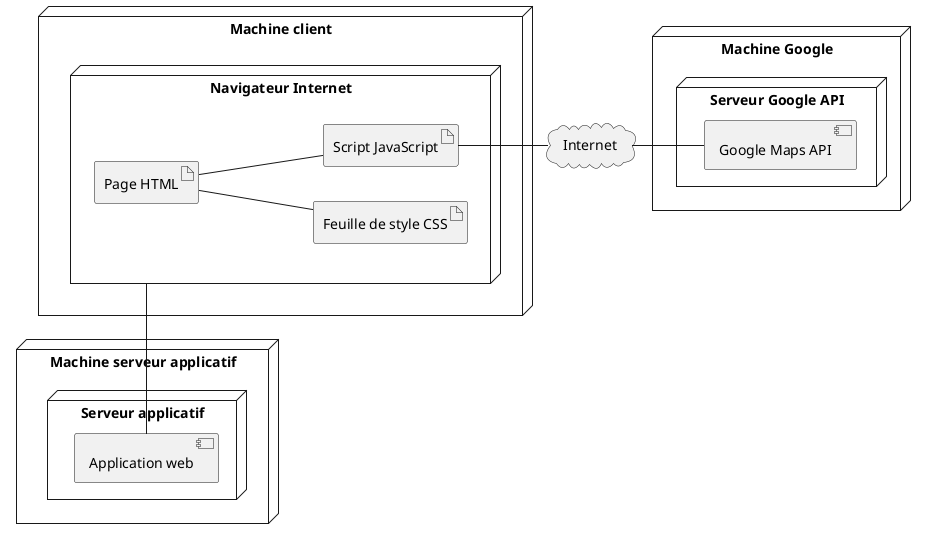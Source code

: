 @startuml client_api_deployment
skinparam DefaultFontName "Segoe UI"
left to right direction

node client_machine as "Machine client" {
  node client_browser as "Navigateur Internet" {
    artifact html_page as "Page HTML"
    together {
      artifact client_js as "Script JavaScript"
      artifact client_css as "Feuille de style CSS"
    }
  }
}
cloud internet as "Internet"
node app_machine as "Machine serveur applicatif" {
  node app_server as "Serveur applicatif" {
    component app as "Application web"
  }
}
node server_machine as "Machine Google" {
  node api_server as "Serveur Google API" {
    component maps_api as "Google Maps API"
  }
}

app - client_browser
html_page -- client_css
html_page -- client_js
client_js -- internet
internet -- maps_api
@enduml

@startuml client_api_seq
skinparam DefaultFontName "Segoe UI"
hide footbox

participant browser as "Navigateur Internet"
participant app_server as "Serveur applicatif"
participant api_server as "Google API server"

[->> browser
activate browser
browser -> app_server : GET /url
activate app_server
app_server --> browser : fichiers HTML, CSS, JavaScript
deactivate app_server
browser -> browser : executer scripts JavaScript
activate browser
browser -> api_server : GET /api-url?api_key=...&params=...
activate api_server
api_server --> browser : fichiers images, JavaScript, etc.
deactivate api_server
deactivate browser
browser -> browser : mettre à jour l'affichage
[<<--browser : affichage
deactivate browser
@enduml
